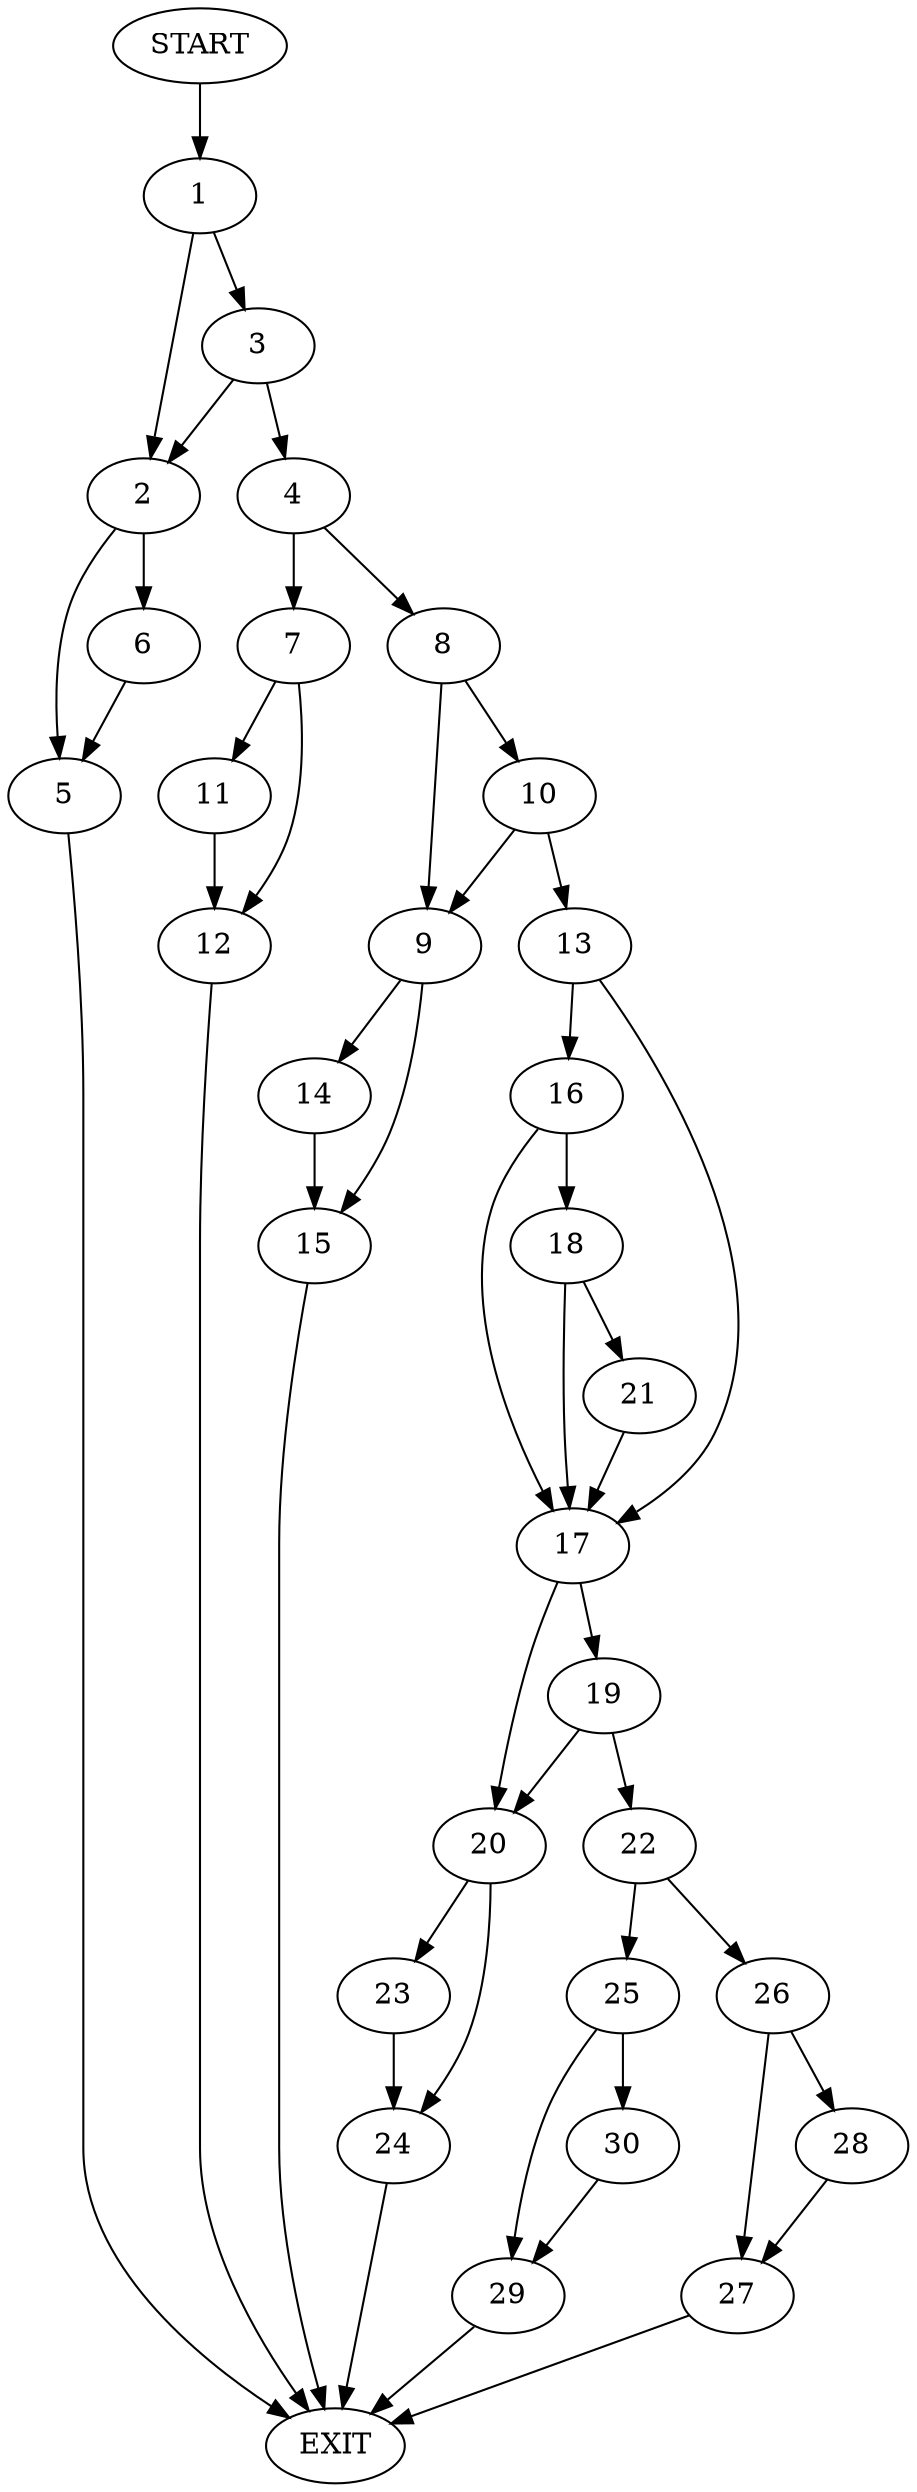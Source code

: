 digraph {
0 [label="START"]
31 [label="EXIT"]
0 -> 1
1 -> 2
1 -> 3
3 -> 4
3 -> 2
2 -> 5
2 -> 6
4 -> 7
4 -> 8
5 -> 31
6 -> 5
8 -> 9
8 -> 10
7 -> 11
7 -> 12
12 -> 31
11 -> 12
10 -> 9
10 -> 13
9 -> 14
9 -> 15
13 -> 16
13 -> 17
14 -> 15
15 -> 31
16 -> 18
16 -> 17
17 -> 19
17 -> 20
18 -> 21
18 -> 17
21 -> 17
19 -> 20
19 -> 22
20 -> 23
20 -> 24
22 -> 25
22 -> 26
24 -> 31
23 -> 24
26 -> 27
26 -> 28
25 -> 29
25 -> 30
29 -> 31
30 -> 29
27 -> 31
28 -> 27
}
